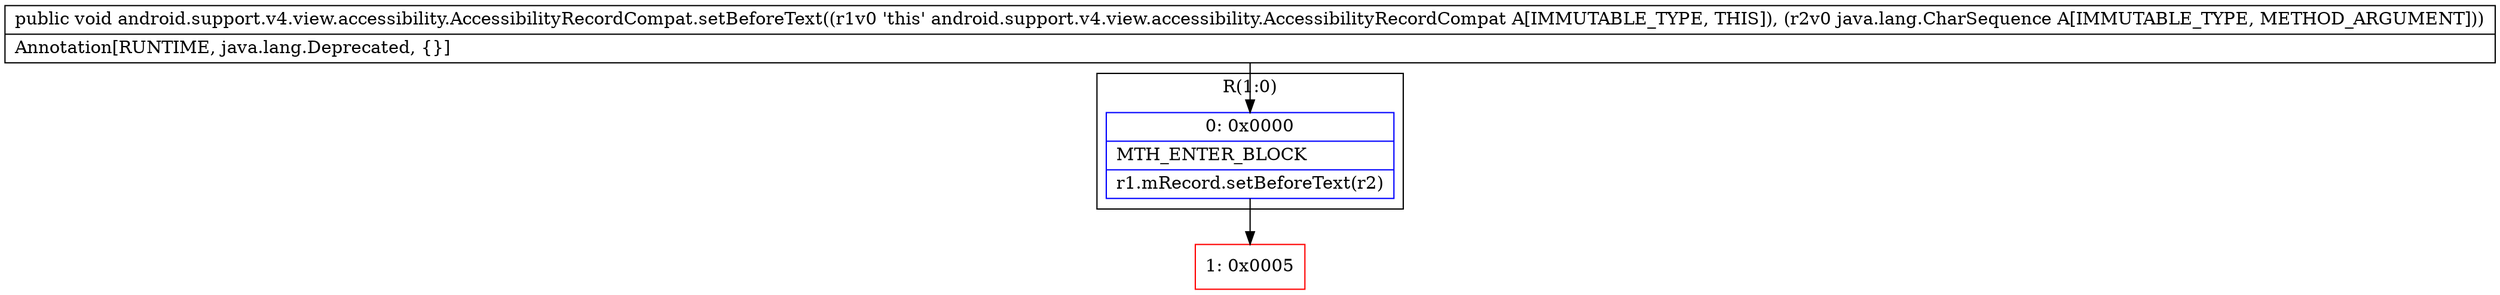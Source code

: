 digraph "CFG forandroid.support.v4.view.accessibility.AccessibilityRecordCompat.setBeforeText(Ljava\/lang\/CharSequence;)V" {
subgraph cluster_Region_541784155 {
label = "R(1:0)";
node [shape=record,color=blue];
Node_0 [shape=record,label="{0\:\ 0x0000|MTH_ENTER_BLOCK\l|r1.mRecord.setBeforeText(r2)\l}"];
}
Node_1 [shape=record,color=red,label="{1\:\ 0x0005}"];
MethodNode[shape=record,label="{public void android.support.v4.view.accessibility.AccessibilityRecordCompat.setBeforeText((r1v0 'this' android.support.v4.view.accessibility.AccessibilityRecordCompat A[IMMUTABLE_TYPE, THIS]), (r2v0 java.lang.CharSequence A[IMMUTABLE_TYPE, METHOD_ARGUMENT]))  | Annotation[RUNTIME, java.lang.Deprecated, \{\}]\l}"];
MethodNode -> Node_0;
Node_0 -> Node_1;
}

